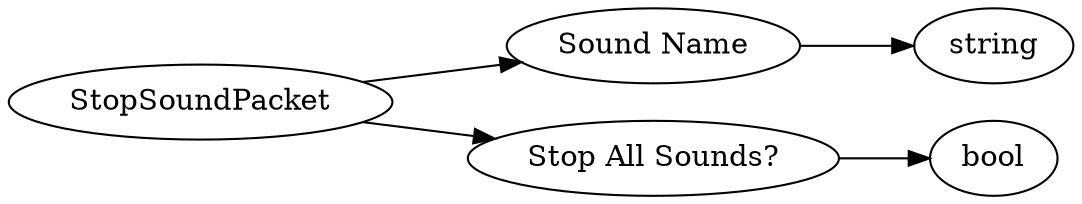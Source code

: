 digraph "StopSoundPacket" {
rankdir = LR
0
0 -> 1
1 -> 2
0 -> 3
3 -> 4

0 [label="StopSoundPacket",comment="name: \"StopSoundPacket\", typeName: \"\", id: 0, branchId: 87, recurseId: -1, attributes: 0, notes: \"\""];
1 [label="Sound Name",comment="name: \"Sound Name\", typeName: \"\", id: 1, branchId: 0, recurseId: -1, attributes: 0, notes: \"\""];
2 [label="string",comment="name: \"string\", typeName: \"\", id: 2, branchId: 0, recurseId: -1, attributes: 512, notes: \"\""];
3 [label="Stop All Sounds?",comment="name: \"Stop All Sounds?\", typeName: \"\", id: 3, branchId: 0, recurseId: -1, attributes: 0, notes: \"\""];
4 [label="bool",comment="name: \"bool\", typeName: \"\", id: 4, branchId: 0, recurseId: -1, attributes: 512, notes: \"\""];
{ rank = max;2;4}

}

